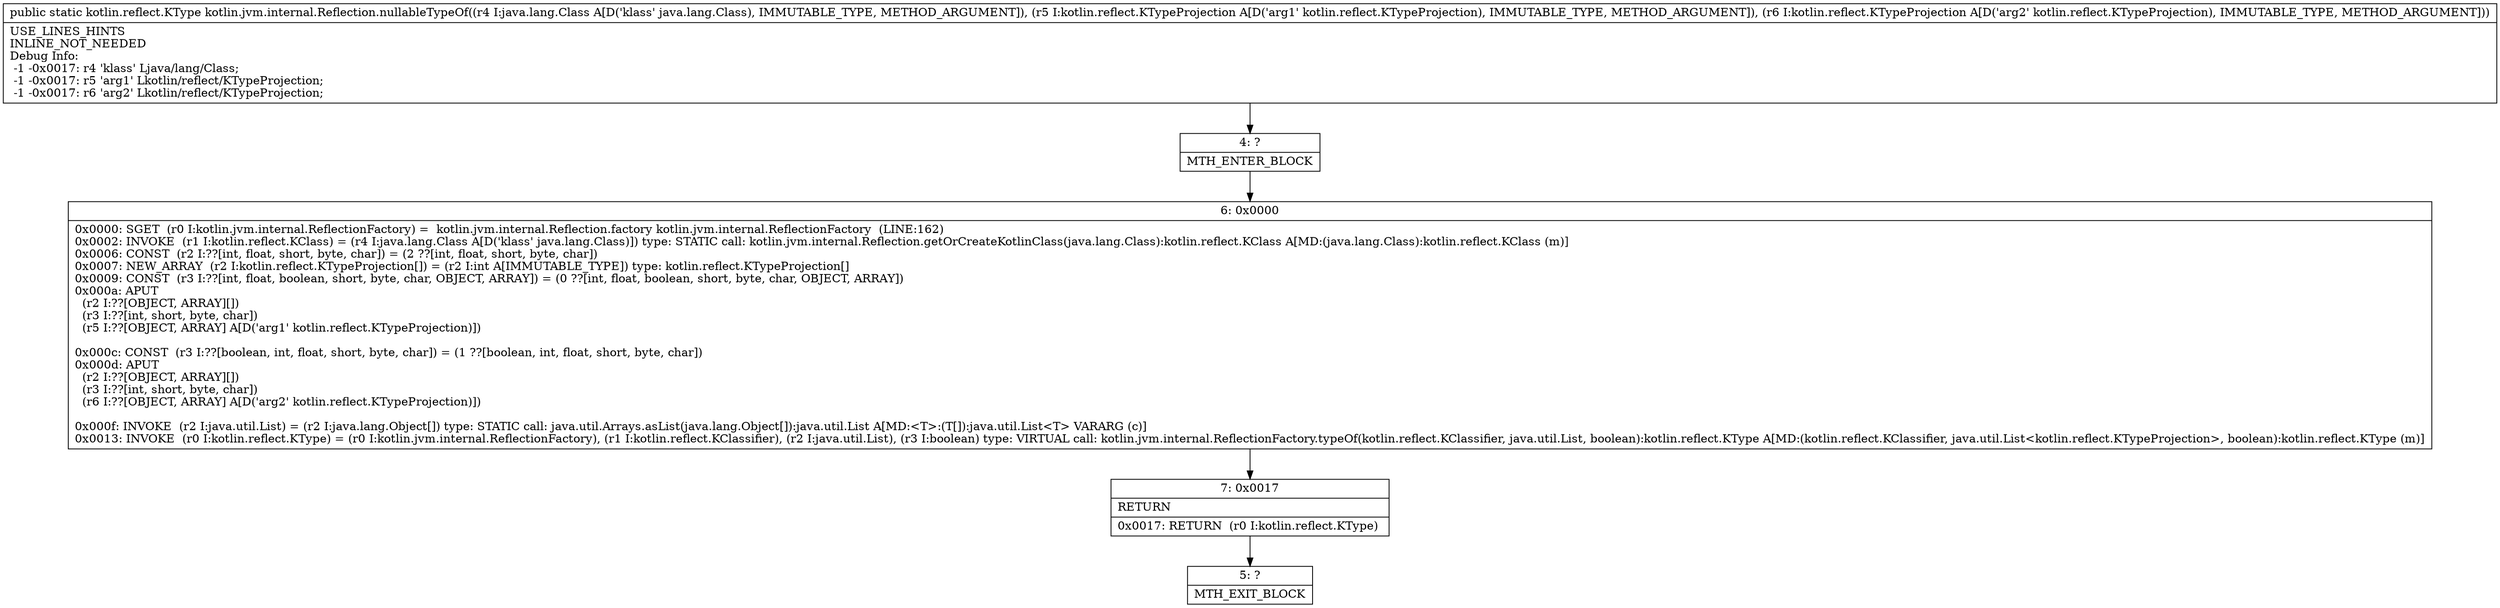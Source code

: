 digraph "CFG forkotlin.jvm.internal.Reflection.nullableTypeOf(Ljava\/lang\/Class;Lkotlin\/reflect\/KTypeProjection;Lkotlin\/reflect\/KTypeProjection;)Lkotlin\/reflect\/KType;" {
Node_4 [shape=record,label="{4\:\ ?|MTH_ENTER_BLOCK\l}"];
Node_6 [shape=record,label="{6\:\ 0x0000|0x0000: SGET  (r0 I:kotlin.jvm.internal.ReflectionFactory) =  kotlin.jvm.internal.Reflection.factory kotlin.jvm.internal.ReflectionFactory  (LINE:162)\l0x0002: INVOKE  (r1 I:kotlin.reflect.KClass) = (r4 I:java.lang.Class A[D('klass' java.lang.Class)]) type: STATIC call: kotlin.jvm.internal.Reflection.getOrCreateKotlinClass(java.lang.Class):kotlin.reflect.KClass A[MD:(java.lang.Class):kotlin.reflect.KClass (m)]\l0x0006: CONST  (r2 I:??[int, float, short, byte, char]) = (2 ??[int, float, short, byte, char]) \l0x0007: NEW_ARRAY  (r2 I:kotlin.reflect.KTypeProjection[]) = (r2 I:int A[IMMUTABLE_TYPE]) type: kotlin.reflect.KTypeProjection[] \l0x0009: CONST  (r3 I:??[int, float, boolean, short, byte, char, OBJECT, ARRAY]) = (0 ??[int, float, boolean, short, byte, char, OBJECT, ARRAY]) \l0x000a: APUT  \l  (r2 I:??[OBJECT, ARRAY][])\l  (r3 I:??[int, short, byte, char])\l  (r5 I:??[OBJECT, ARRAY] A[D('arg1' kotlin.reflect.KTypeProjection)])\l \l0x000c: CONST  (r3 I:??[boolean, int, float, short, byte, char]) = (1 ??[boolean, int, float, short, byte, char]) \l0x000d: APUT  \l  (r2 I:??[OBJECT, ARRAY][])\l  (r3 I:??[int, short, byte, char])\l  (r6 I:??[OBJECT, ARRAY] A[D('arg2' kotlin.reflect.KTypeProjection)])\l \l0x000f: INVOKE  (r2 I:java.util.List) = (r2 I:java.lang.Object[]) type: STATIC call: java.util.Arrays.asList(java.lang.Object[]):java.util.List A[MD:\<T\>:(T[]):java.util.List\<T\> VARARG (c)]\l0x0013: INVOKE  (r0 I:kotlin.reflect.KType) = (r0 I:kotlin.jvm.internal.ReflectionFactory), (r1 I:kotlin.reflect.KClassifier), (r2 I:java.util.List), (r3 I:boolean) type: VIRTUAL call: kotlin.jvm.internal.ReflectionFactory.typeOf(kotlin.reflect.KClassifier, java.util.List, boolean):kotlin.reflect.KType A[MD:(kotlin.reflect.KClassifier, java.util.List\<kotlin.reflect.KTypeProjection\>, boolean):kotlin.reflect.KType (m)]\l}"];
Node_7 [shape=record,label="{7\:\ 0x0017|RETURN\l|0x0017: RETURN  (r0 I:kotlin.reflect.KType) \l}"];
Node_5 [shape=record,label="{5\:\ ?|MTH_EXIT_BLOCK\l}"];
MethodNode[shape=record,label="{public static kotlin.reflect.KType kotlin.jvm.internal.Reflection.nullableTypeOf((r4 I:java.lang.Class A[D('klass' java.lang.Class), IMMUTABLE_TYPE, METHOD_ARGUMENT]), (r5 I:kotlin.reflect.KTypeProjection A[D('arg1' kotlin.reflect.KTypeProjection), IMMUTABLE_TYPE, METHOD_ARGUMENT]), (r6 I:kotlin.reflect.KTypeProjection A[D('arg2' kotlin.reflect.KTypeProjection), IMMUTABLE_TYPE, METHOD_ARGUMENT]))  | USE_LINES_HINTS\lINLINE_NOT_NEEDED\lDebug Info:\l  \-1 \-0x0017: r4 'klass' Ljava\/lang\/Class;\l  \-1 \-0x0017: r5 'arg1' Lkotlin\/reflect\/KTypeProjection;\l  \-1 \-0x0017: r6 'arg2' Lkotlin\/reflect\/KTypeProjection;\l}"];
MethodNode -> Node_4;Node_4 -> Node_6;
Node_6 -> Node_7;
Node_7 -> Node_5;
}

